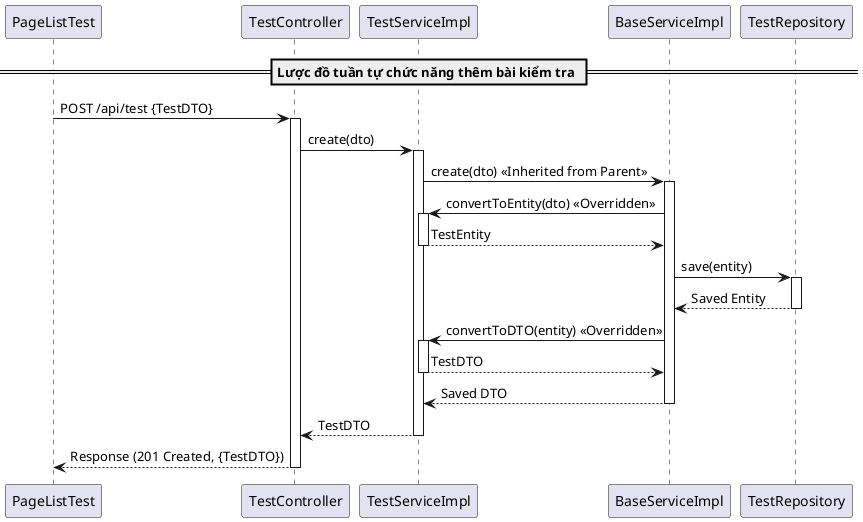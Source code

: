 @startuml createTest
participant PageListTest
participant TestController
participant "TestServiceImpl" as TestService
participant "BaseServiceImpl" as BaseService
participant "TestRepository" as Repository

== Lược đồ tuần tự chức năng thêm bài kiểm tra ==


PageListTest -> TestController: POST /api/test {TestDTO}
activate TestController

TestController -> TestService: create(dto)
activate TestService

TestService -> BaseService: create(dto) << Inherited from Parent >>
activate BaseService

BaseService -> TestService: convertToEntity(dto) << Overridden >>
activate TestService
TestService --> BaseService: TestEntity
deactivate TestService

BaseService -> Repository: save(entity)
activate Repository
Repository --> BaseService: Saved Entity
deactivate Repository

BaseService -> TestService: convertToDTO(entity) << Overridden >>
activate TestService
TestService --> BaseService: TestDTO
deactivate TestService

BaseService --> TestService: Saved DTO
deactivate BaseService

TestService --> TestController: TestDTO
deactivate TestService


TestController --> PageListTest: Response (201 Created, {TestDTO})
deactivate TestController
@enduml
